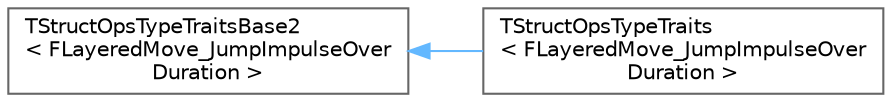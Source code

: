 digraph "Graphical Class Hierarchy"
{
 // INTERACTIVE_SVG=YES
 // LATEX_PDF_SIZE
  bgcolor="transparent";
  edge [fontname=Helvetica,fontsize=10,labelfontname=Helvetica,labelfontsize=10];
  node [fontname=Helvetica,fontsize=10,shape=box,height=0.2,width=0.4];
  rankdir="LR";
  Node0 [id="Node000000",label="TStructOpsTypeTraitsBase2\l\< FLayeredMove_JumpImpulseOver\lDuration \>",height=0.2,width=0.4,color="grey40", fillcolor="white", style="filled",URL="$d9/df0/structTStructOpsTypeTraitsBase2.html",tooltip=" "];
  Node0 -> Node1 [id="edge8566_Node000000_Node000001",dir="back",color="steelblue1",style="solid",tooltip=" "];
  Node1 [id="Node000001",label="TStructOpsTypeTraits\l\< FLayeredMove_JumpImpulseOver\lDuration \>",height=0.2,width=0.4,color="grey40", fillcolor="white", style="filled",URL="$db/d31/structTStructOpsTypeTraits_3_01FLayeredMove__JumpImpulseOverDuration_01_4.html",tooltip="Jump Impulse Over Duration: introduces an instantaneous upwards change in velocity over a duration(ms..."];
}
